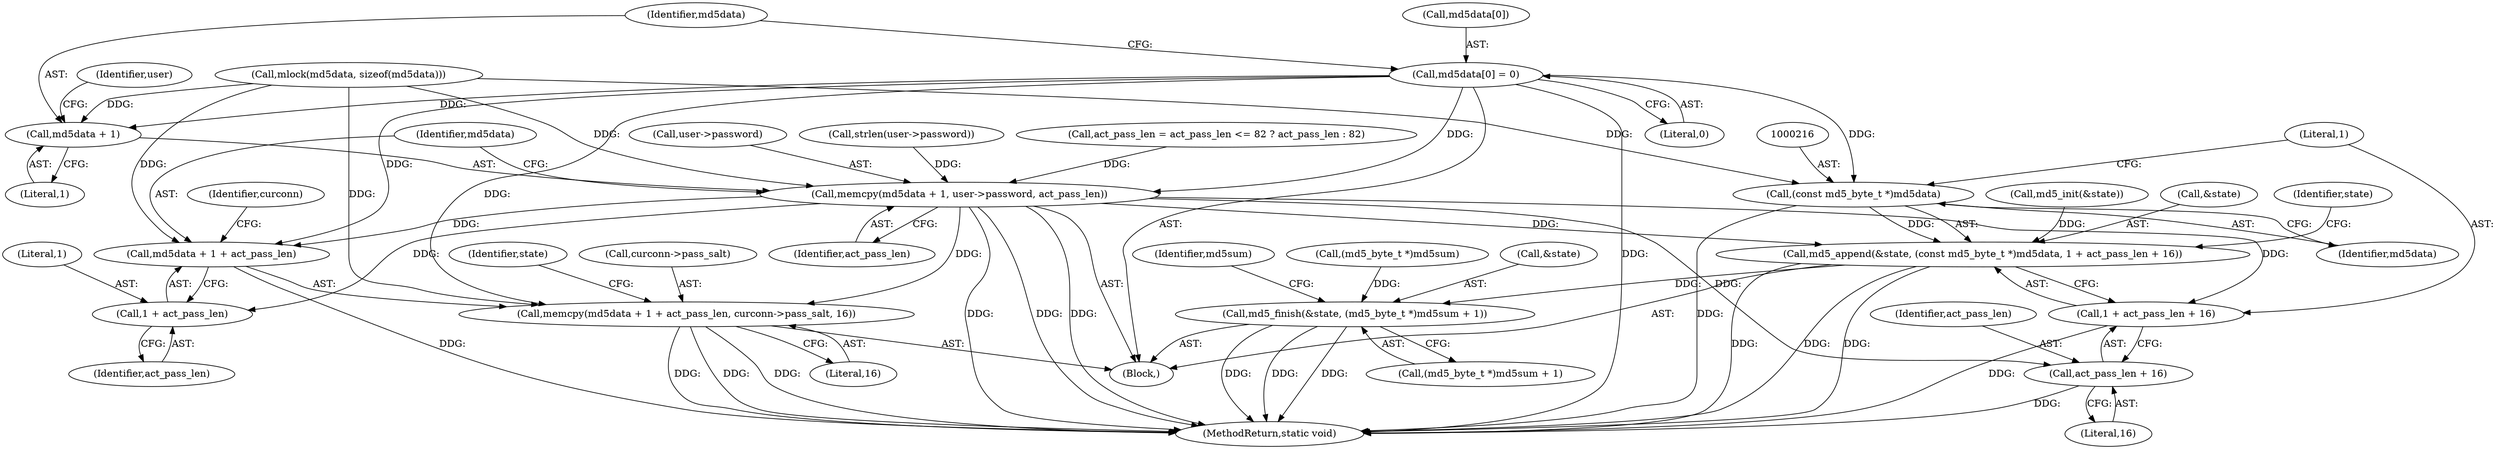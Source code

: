 digraph "0_MAC-Telnet_b69d11727d4f0f8cf719c79e3fb700f55ca03e9a_2@array" {
"1000186" [label="(Call,md5data[0] = 0)"];
"1000191" [label="(Call,memcpy(md5data + 1, user->password, act_pass_len))"];
"1000199" [label="(Call,memcpy(md5data + 1 + act_pass_len, curconn->pass_salt, 16))"];
"1000200" [label="(Call,md5data + 1 + act_pass_len)"];
"1000202" [label="(Call,1 + act_pass_len)"];
"1000212" [label="(Call,md5_append(&state, (const md5_byte_t *)md5data, 1 + act_pass_len + 16))"];
"1000223" [label="(Call,md5_finish(&state, (md5_byte_t *)md5sum + 1))"];
"1000218" [label="(Call,1 + act_pass_len + 16)"];
"1000220" [label="(Call,act_pass_len + 16)"];
"1000192" [label="(Call,md5data + 1)"];
"1000215" [label="(Call,(const md5_byte_t *)md5data)"];
"1000211" [label="(Identifier,state)"];
"1000178" [label="(Call,act_pass_len = act_pass_len <= 82 ? act_pass_len : 82)"];
"1000219" [label="(Literal,1)"];
"1000195" [label="(Call,user->password)"];
"1000202" [label="(Call,1 + act_pass_len)"];
"1000198" [label="(Identifier,act_pass_len)"];
"1000200" [label="(Call,md5data + 1 + act_pass_len)"];
"1000191" [label="(Call,memcpy(md5data + 1, user->password, act_pass_len))"];
"1000186" [label="(Call,md5data[0] = 0)"];
"1000705" [label="(MethodReturn,static void)"];
"1000227" [label="(Call,(md5_byte_t *)md5sum)"];
"1000222" [label="(Literal,16)"];
"1000221" [label="(Identifier,act_pass_len)"];
"1000224" [label="(Call,&state)"];
"1000209" [label="(Call,md5_init(&state))"];
"1000187" [label="(Call,md5data[0])"];
"1000201" [label="(Identifier,md5data)"];
"1000212" [label="(Call,md5_append(&state, (const md5_byte_t *)md5data, 1 + act_pass_len + 16))"];
"1000208" [label="(Literal,16)"];
"1000204" [label="(Identifier,act_pass_len)"];
"1000174" [label="(Call,strlen(user->password))"];
"1000196" [label="(Identifier,user)"];
"1000192" [label="(Call,md5data + 1)"];
"1000206" [label="(Identifier,curconn)"];
"1000218" [label="(Call,1 + act_pass_len + 16)"];
"1000226" [label="(Call,(md5_byte_t *)md5sum + 1)"];
"1000194" [label="(Literal,1)"];
"1000215" [label="(Call,(const md5_byte_t *)md5data)"];
"1000220" [label="(Call,act_pass_len + 16)"];
"1000203" [label="(Literal,1)"];
"1000213" [label="(Call,&state)"];
"1000225" [label="(Identifier,state)"];
"1000190" [label="(Literal,0)"];
"1000223" [label="(Call,md5_finish(&state, (md5_byte_t *)md5sum + 1))"];
"1000233" [label="(Identifier,md5sum)"];
"1000149" [label="(Call,mlock(md5data, sizeof(md5data)))"];
"1000199" [label="(Call,memcpy(md5data + 1 + act_pass_len, curconn->pass_salt, 16))"];
"1000193" [label="(Identifier,md5data)"];
"1000147" [label="(Block,)"];
"1000217" [label="(Identifier,md5data)"];
"1000205" [label="(Call,curconn->pass_salt)"];
"1000186" -> "1000147"  [label="AST: "];
"1000186" -> "1000190"  [label="CFG: "];
"1000187" -> "1000186"  [label="AST: "];
"1000190" -> "1000186"  [label="AST: "];
"1000193" -> "1000186"  [label="CFG: "];
"1000186" -> "1000705"  [label="DDG: "];
"1000186" -> "1000191"  [label="DDG: "];
"1000186" -> "1000192"  [label="DDG: "];
"1000186" -> "1000199"  [label="DDG: "];
"1000186" -> "1000200"  [label="DDG: "];
"1000186" -> "1000215"  [label="DDG: "];
"1000191" -> "1000147"  [label="AST: "];
"1000191" -> "1000198"  [label="CFG: "];
"1000192" -> "1000191"  [label="AST: "];
"1000195" -> "1000191"  [label="AST: "];
"1000198" -> "1000191"  [label="AST: "];
"1000201" -> "1000191"  [label="CFG: "];
"1000191" -> "1000705"  [label="DDG: "];
"1000191" -> "1000705"  [label="DDG: "];
"1000191" -> "1000705"  [label="DDG: "];
"1000149" -> "1000191"  [label="DDG: "];
"1000174" -> "1000191"  [label="DDG: "];
"1000178" -> "1000191"  [label="DDG: "];
"1000191" -> "1000199"  [label="DDG: "];
"1000191" -> "1000200"  [label="DDG: "];
"1000191" -> "1000202"  [label="DDG: "];
"1000191" -> "1000212"  [label="DDG: "];
"1000191" -> "1000218"  [label="DDG: "];
"1000191" -> "1000220"  [label="DDG: "];
"1000199" -> "1000147"  [label="AST: "];
"1000199" -> "1000208"  [label="CFG: "];
"1000200" -> "1000199"  [label="AST: "];
"1000205" -> "1000199"  [label="AST: "];
"1000208" -> "1000199"  [label="AST: "];
"1000211" -> "1000199"  [label="CFG: "];
"1000199" -> "1000705"  [label="DDG: "];
"1000199" -> "1000705"  [label="DDG: "];
"1000199" -> "1000705"  [label="DDG: "];
"1000149" -> "1000199"  [label="DDG: "];
"1000200" -> "1000202"  [label="CFG: "];
"1000201" -> "1000200"  [label="AST: "];
"1000202" -> "1000200"  [label="AST: "];
"1000206" -> "1000200"  [label="CFG: "];
"1000200" -> "1000705"  [label="DDG: "];
"1000149" -> "1000200"  [label="DDG: "];
"1000202" -> "1000204"  [label="CFG: "];
"1000203" -> "1000202"  [label="AST: "];
"1000204" -> "1000202"  [label="AST: "];
"1000212" -> "1000147"  [label="AST: "];
"1000212" -> "1000218"  [label="CFG: "];
"1000213" -> "1000212"  [label="AST: "];
"1000215" -> "1000212"  [label="AST: "];
"1000218" -> "1000212"  [label="AST: "];
"1000225" -> "1000212"  [label="CFG: "];
"1000212" -> "1000705"  [label="DDG: "];
"1000212" -> "1000705"  [label="DDG: "];
"1000212" -> "1000705"  [label="DDG: "];
"1000209" -> "1000212"  [label="DDG: "];
"1000215" -> "1000212"  [label="DDG: "];
"1000212" -> "1000223"  [label="DDG: "];
"1000223" -> "1000147"  [label="AST: "];
"1000223" -> "1000226"  [label="CFG: "];
"1000224" -> "1000223"  [label="AST: "];
"1000226" -> "1000223"  [label="AST: "];
"1000233" -> "1000223"  [label="CFG: "];
"1000223" -> "1000705"  [label="DDG: "];
"1000223" -> "1000705"  [label="DDG: "];
"1000223" -> "1000705"  [label="DDG: "];
"1000227" -> "1000223"  [label="DDG: "];
"1000218" -> "1000220"  [label="CFG: "];
"1000219" -> "1000218"  [label="AST: "];
"1000220" -> "1000218"  [label="AST: "];
"1000218" -> "1000705"  [label="DDG: "];
"1000220" -> "1000222"  [label="CFG: "];
"1000221" -> "1000220"  [label="AST: "];
"1000222" -> "1000220"  [label="AST: "];
"1000220" -> "1000705"  [label="DDG: "];
"1000192" -> "1000194"  [label="CFG: "];
"1000193" -> "1000192"  [label="AST: "];
"1000194" -> "1000192"  [label="AST: "];
"1000196" -> "1000192"  [label="CFG: "];
"1000149" -> "1000192"  [label="DDG: "];
"1000215" -> "1000217"  [label="CFG: "];
"1000216" -> "1000215"  [label="AST: "];
"1000217" -> "1000215"  [label="AST: "];
"1000219" -> "1000215"  [label="CFG: "];
"1000215" -> "1000705"  [label="DDG: "];
"1000149" -> "1000215"  [label="DDG: "];
}
